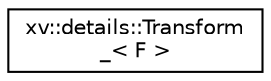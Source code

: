 digraph "Graphical Class Hierarchy"
{
 // LATEX_PDF_SIZE
  edge [fontname="Helvetica",fontsize="10",labelfontname="Helvetica",labelfontsize="10"];
  node [fontname="Helvetica",fontsize="10",shape=record];
  rankdir="LR";
  Node0 [label="xv::details::Transform\l_\< F \>",height=0.2,width=0.4,color="black", fillcolor="white", style="filled",URL="$classxv_1_1details_1_1Transform__.html",tooltip=" "];
}
